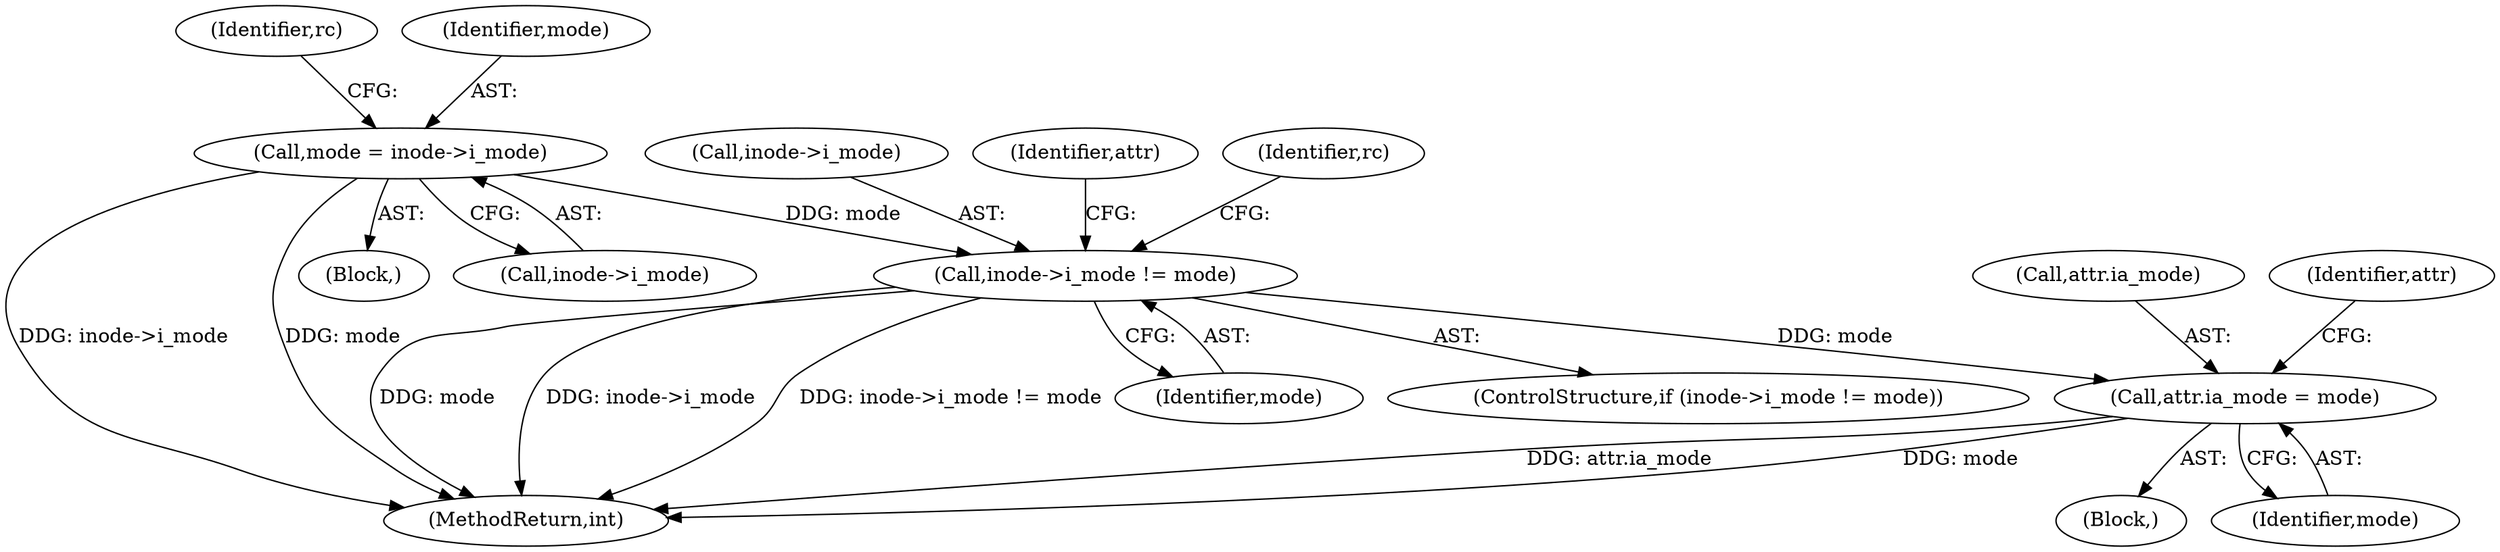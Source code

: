 digraph "0_linux_073931017b49d9458aa351605b43a7e34598caef_7@pointer" {
"1000136" [label="(Call,inode->i_mode != mode)"];
"1000118" [label="(Call,mode = inode->i_mode)"];
"1000150" [label="(Call,attr.ia_mode = mode)"];
"1000150" [label="(Call,attr.ia_mode = mode)"];
"1000120" [label="(Call,inode->i_mode)"];
"1000137" [label="(Call,inode->i_mode)"];
"1000124" [label="(Identifier,rc)"];
"1000136" [label="(Call,inode->i_mode != mode)"];
"1000118" [label="(Call,mode = inode->i_mode)"];
"1000141" [label="(Block,)"];
"1000145" [label="(Identifier,attr)"];
"1000140" [label="(Identifier,mode)"];
"1000119" [label="(Identifier,mode)"];
"1000154" [label="(Identifier,mode)"];
"1000151" [label="(Call,attr.ia_mode)"];
"1000157" [label="(Identifier,attr)"];
"1000135" [label="(ControlStructure,if (inode->i_mode != mode))"];
"1000216" [label="(MethodReturn,int)"];
"1000116" [label="(Block,)"];
"1000174" [label="(Identifier,rc)"];
"1000136" -> "1000135"  [label="AST: "];
"1000136" -> "1000140"  [label="CFG: "];
"1000137" -> "1000136"  [label="AST: "];
"1000140" -> "1000136"  [label="AST: "];
"1000145" -> "1000136"  [label="CFG: "];
"1000174" -> "1000136"  [label="CFG: "];
"1000136" -> "1000216"  [label="DDG: mode"];
"1000136" -> "1000216"  [label="DDG: inode->i_mode"];
"1000136" -> "1000216"  [label="DDG: inode->i_mode != mode"];
"1000118" -> "1000136"  [label="DDG: mode"];
"1000136" -> "1000150"  [label="DDG: mode"];
"1000118" -> "1000116"  [label="AST: "];
"1000118" -> "1000120"  [label="CFG: "];
"1000119" -> "1000118"  [label="AST: "];
"1000120" -> "1000118"  [label="AST: "];
"1000124" -> "1000118"  [label="CFG: "];
"1000118" -> "1000216"  [label="DDG: inode->i_mode"];
"1000118" -> "1000216"  [label="DDG: mode"];
"1000150" -> "1000141"  [label="AST: "];
"1000150" -> "1000154"  [label="CFG: "];
"1000151" -> "1000150"  [label="AST: "];
"1000154" -> "1000150"  [label="AST: "];
"1000157" -> "1000150"  [label="CFG: "];
"1000150" -> "1000216"  [label="DDG: attr.ia_mode"];
"1000150" -> "1000216"  [label="DDG: mode"];
}
